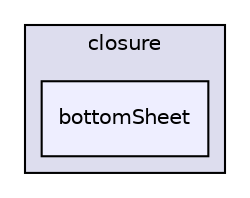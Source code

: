 digraph "libs/angular/angular-material-fileinput-master/bower_components/angular-material/modules/closure/bottomSheet" {
  compound=true
  node [ fontsize="10", fontname="Helvetica"];
  edge [ labelfontsize="10", labelfontname="Helvetica"];
  subgraph clusterdir_9508a65cdb91278c0406c0d6c7b30c42 {
    graph [ bgcolor="#ddddee", pencolor="black", label="closure" fontname="Helvetica", fontsize="10", URL="dir_9508a65cdb91278c0406c0d6c7b30c42.html"]
  dir_1af60cb73c532d03a079fe356fa0d691 [shape=box, label="bottomSheet", style="filled", fillcolor="#eeeeff", pencolor="black", URL="dir_1af60cb73c532d03a079fe356fa0d691.html"];
  }
}
